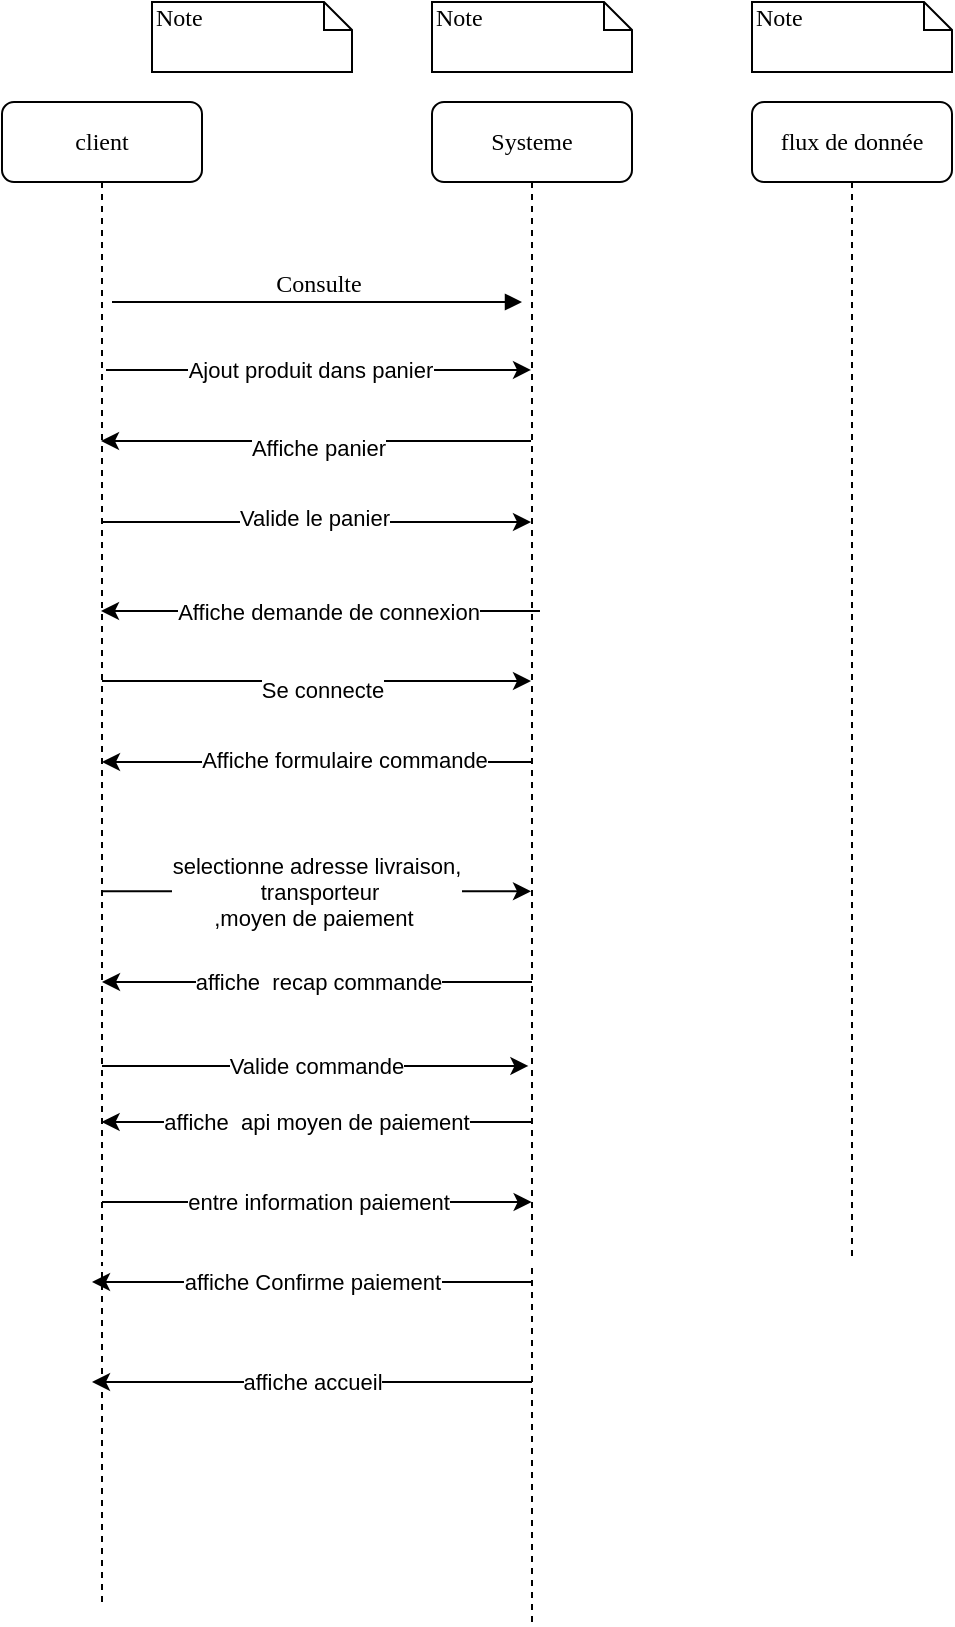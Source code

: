 <mxfile version="21.6.8" type="device">
  <diagram name="Page-1" id="13e1069c-82ec-6db2-03f1-153e76fe0fe0">
    <mxGraphModel dx="1600" dy="992" grid="1" gridSize="10" guides="1" tooltips="1" connect="1" arrows="1" fold="1" page="1" pageScale="1" pageWidth="1100" pageHeight="850" background="none" math="0" shadow="0">
      <root>
        <mxCell id="0" />
        <mxCell id="1" parent="0" />
        <mxCell id="7baba1c4bc27f4b0-2" value="Systeme" style="shape=umlLifeline;perimeter=lifelinePerimeter;whiteSpace=wrap;html=1;container=1;collapsible=0;recursiveResize=0;outlineConnect=0;rounded=1;shadow=0;comic=0;labelBackgroundColor=none;strokeWidth=1;fontFamily=Verdana;fontSize=12;align=center;" parent="1" vertex="1">
          <mxGeometry x="240" y="80" width="100" height="580" as="geometry" />
        </mxCell>
        <mxCell id="k2j7qPyU1NrfbDVfqrQW-33" value="selectionne adresse livraison,&lt;br&gt;&amp;nbsp;transporteur &lt;br&gt;,moyen de paiement&amp;nbsp;" style="endArrow=classic;html=1;rounded=0;" edge="1" parent="7baba1c4bc27f4b0-2">
          <mxGeometry width="50" height="50" relative="1" as="geometry">
            <mxPoint x="-165.19" y="394.66" as="sourcePoint" />
            <mxPoint x="49.5" y="394.66" as="targetPoint" />
          </mxGeometry>
        </mxCell>
        <mxCell id="k2j7qPyU1NrfbDVfqrQW-39" value="entre information paiement" style="endArrow=classic;html=1;rounded=0;" edge="1" parent="7baba1c4bc27f4b0-2" source="7baba1c4bc27f4b0-8">
          <mxGeometry width="50" height="50" relative="1" as="geometry">
            <mxPoint x="140" y="550" as="sourcePoint" />
            <mxPoint x="49.81" y="550.0" as="targetPoint" />
          </mxGeometry>
        </mxCell>
        <mxCell id="7baba1c4bc27f4b0-3" value="flux de donnée" style="shape=umlLifeline;perimeter=lifelinePerimeter;whiteSpace=wrap;html=1;container=1;collapsible=0;recursiveResize=0;outlineConnect=0;rounded=1;shadow=0;comic=0;labelBackgroundColor=none;strokeWidth=1;fontFamily=Verdana;fontSize=12;align=center;" parent="1" vertex="1">
          <mxGeometry x="400" y="80" width="100" height="580" as="geometry" />
        </mxCell>
        <mxCell id="7baba1c4bc27f4b0-8" value="client" style="shape=umlLifeline;perimeter=lifelinePerimeter;whiteSpace=wrap;html=1;container=1;collapsible=0;recursiveResize=0;outlineConnect=0;rounded=1;shadow=0;comic=0;labelBackgroundColor=none;strokeWidth=1;fontFamily=Verdana;fontSize=12;align=center;" parent="1" vertex="1">
          <mxGeometry x="25" y="80" width="100" height="580" as="geometry" />
        </mxCell>
        <mxCell id="k2j7qPyU1NrfbDVfqrQW-11" value="" style="endArrow=classic;html=1;rounded=0;" edge="1" parent="7baba1c4bc27f4b0-8" target="7baba1c4bc27f4b0-2">
          <mxGeometry width="50" height="50" relative="1" as="geometry">
            <mxPoint x="49.5" y="210" as="sourcePoint" />
            <mxPoint x="255" y="210" as="targetPoint" />
          </mxGeometry>
        </mxCell>
        <mxCell id="k2j7qPyU1NrfbDVfqrQW-12" value="Valide le panier" style="edgeLabel;html=1;align=center;verticalAlign=middle;resizable=0;points=[];" vertex="1" connectable="0" parent="k2j7qPyU1NrfbDVfqrQW-11">
          <mxGeometry x="-0.022" y="2" relative="1" as="geometry">
            <mxPoint x="1" as="offset" />
          </mxGeometry>
        </mxCell>
        <mxCell id="k2j7qPyU1NrfbDVfqrQW-13" value="" style="endArrow=classic;html=1;rounded=0;exitX=0.54;exitY=0.719;exitDx=0;exitDy=0;exitPerimeter=0;" edge="1" parent="7baba1c4bc27f4b0-8">
          <mxGeometry width="50" height="50" relative="1" as="geometry">
            <mxPoint x="269" y="254.5" as="sourcePoint" />
            <mxPoint x="49.5" y="254.5" as="targetPoint" />
          </mxGeometry>
        </mxCell>
        <mxCell id="k2j7qPyU1NrfbDVfqrQW-14" value="Affiche demande de connexion" style="edgeLabel;html=1;align=center;verticalAlign=middle;resizable=0;points=[];" vertex="1" connectable="0" parent="k2j7qPyU1NrfbDVfqrQW-13">
          <mxGeometry x="-0.034" relative="1" as="geometry">
            <mxPoint as="offset" />
          </mxGeometry>
        </mxCell>
        <mxCell id="k2j7qPyU1NrfbDVfqrQW-15" value="" style="endArrow=classic;html=1;rounded=0;exitX=0.5;exitY=0.807;exitDx=0;exitDy=0;exitPerimeter=0;" edge="1" parent="7baba1c4bc27f4b0-8">
          <mxGeometry width="50" height="50" relative="1" as="geometry">
            <mxPoint x="50" y="289.5" as="sourcePoint" />
            <mxPoint x="264.5" y="289.5" as="targetPoint" />
          </mxGeometry>
        </mxCell>
        <mxCell id="k2j7qPyU1NrfbDVfqrQW-16" value="Se connecte" style="edgeLabel;html=1;align=center;verticalAlign=middle;resizable=0;points=[];" vertex="1" connectable="0" parent="k2j7qPyU1NrfbDVfqrQW-15">
          <mxGeometry x="0.026" y="-4" relative="1" as="geometry">
            <mxPoint as="offset" />
          </mxGeometry>
        </mxCell>
        <mxCell id="k2j7qPyU1NrfbDVfqrQW-17" value="" style="endArrow=classic;html=1;rounded=0;" edge="1" parent="7baba1c4bc27f4b0-8" target="7baba1c4bc27f4b0-8">
          <mxGeometry width="50" height="50" relative="1" as="geometry">
            <mxPoint x="265" y="330" as="sourcePoint" />
            <mxPoint x="55" y="330" as="targetPoint" />
          </mxGeometry>
        </mxCell>
        <mxCell id="k2j7qPyU1NrfbDVfqrQW-18" value="Affiche formulaire commande" style="edgeLabel;html=1;align=center;verticalAlign=middle;resizable=0;points=[];" vertex="1" connectable="0" parent="k2j7qPyU1NrfbDVfqrQW-17">
          <mxGeometry x="-0.124" y="-1" relative="1" as="geometry">
            <mxPoint as="offset" />
          </mxGeometry>
        </mxCell>
        <mxCell id="7baba1c4bc27f4b0-11" value="Consulte" style="html=1;verticalAlign=bottom;endArrow=block;entryX=0;entryY=0;labelBackgroundColor=none;fontFamily=Verdana;fontSize=12;edgeStyle=elbowEdgeStyle;elbow=vertical;" parent="1" edge="1">
          <mxGeometry relative="1" as="geometry">
            <mxPoint x="80" y="180" as="sourcePoint" />
            <mxPoint x="285" y="180" as="targetPoint" />
          </mxGeometry>
        </mxCell>
        <mxCell id="7baba1c4bc27f4b0-40" value="Note" style="shape=note;whiteSpace=wrap;html=1;size=14;verticalAlign=top;align=left;spacingTop=-6;rounded=0;shadow=0;comic=0;labelBackgroundColor=none;strokeWidth=1;fontFamily=Verdana;fontSize=12" parent="1" vertex="1">
          <mxGeometry x="100" y="30" width="100" height="35" as="geometry" />
        </mxCell>
        <mxCell id="7baba1c4bc27f4b0-41" value="Note" style="shape=note;whiteSpace=wrap;html=1;size=14;verticalAlign=top;align=left;spacingTop=-6;rounded=0;shadow=0;comic=0;labelBackgroundColor=none;strokeWidth=1;fontFamily=Verdana;fontSize=12" parent="1" vertex="1">
          <mxGeometry x="240" y="30" width="100" height="35" as="geometry" />
        </mxCell>
        <mxCell id="7baba1c4bc27f4b0-42" value="Note" style="shape=note;whiteSpace=wrap;html=1;size=14;verticalAlign=top;align=left;spacingTop=-6;rounded=0;shadow=0;comic=0;labelBackgroundColor=none;strokeWidth=1;fontFamily=Verdana;fontSize=12" parent="1" vertex="1">
          <mxGeometry x="400" y="30" width="100" height="35" as="geometry" />
        </mxCell>
        <mxCell id="k2j7qPyU1NrfbDVfqrQW-8" value="" style="endArrow=classic;html=1;rounded=0;" edge="1" parent="1">
          <mxGeometry width="50" height="50" relative="1" as="geometry">
            <mxPoint x="289.5" y="249.5" as="sourcePoint" />
            <mxPoint x="74.5" y="249.5" as="targetPoint" />
            <Array as="points">
              <mxPoint x="170" y="249.5" />
            </Array>
          </mxGeometry>
        </mxCell>
        <mxCell id="k2j7qPyU1NrfbDVfqrQW-9" value="Affiche panier" style="edgeLabel;html=1;align=center;verticalAlign=middle;resizable=0;points=[];" vertex="1" connectable="0" parent="k2j7qPyU1NrfbDVfqrQW-8">
          <mxGeometry y="3" relative="1" as="geometry">
            <mxPoint x="1" as="offset" />
          </mxGeometry>
        </mxCell>
        <mxCell id="k2j7qPyU1NrfbDVfqrQW-25" value="" style="endArrow=none;dashed=1;html=1;rounded=0;" edge="1" parent="1" target="7baba1c4bc27f4b0-8">
          <mxGeometry width="50" height="50" relative="1" as="geometry">
            <mxPoint x="75" y="830" as="sourcePoint" />
            <mxPoint x="570" y="620" as="targetPoint" />
          </mxGeometry>
        </mxCell>
        <mxCell id="k2j7qPyU1NrfbDVfqrQW-26" value="" style="endArrow=none;dashed=1;html=1;rounded=0;" edge="1" parent="1" target="7baba1c4bc27f4b0-2">
          <mxGeometry width="50" height="50" relative="1" as="geometry">
            <mxPoint x="290" y="840" as="sourcePoint" />
            <mxPoint x="570" y="740" as="targetPoint" />
          </mxGeometry>
        </mxCell>
        <mxCell id="k2j7qPyU1NrfbDVfqrQW-28" value="" style="endArrow=classic;html=1;rounded=0;exitX=0.52;exitY=0.231;exitDx=0;exitDy=0;exitPerimeter=0;" edge="1" parent="1" source="7baba1c4bc27f4b0-8" target="7baba1c4bc27f4b0-2">
          <mxGeometry width="50" height="50" relative="1" as="geometry">
            <mxPoint x="520" y="310" as="sourcePoint" />
            <mxPoint x="570" y="260" as="targetPoint" />
          </mxGeometry>
        </mxCell>
        <mxCell id="k2j7qPyU1NrfbDVfqrQW-29" value="Ajout produit dans panier" style="edgeLabel;html=1;align=center;verticalAlign=middle;resizable=0;points=[];" vertex="1" connectable="0" parent="k2j7qPyU1NrfbDVfqrQW-28">
          <mxGeometry x="-0.04" relative="1" as="geometry">
            <mxPoint as="offset" />
          </mxGeometry>
        </mxCell>
        <mxCell id="k2j7qPyU1NrfbDVfqrQW-36" value="affiche&amp;nbsp; recap commande" style="endArrow=classic;html=1;rounded=0;" edge="1" parent="1" target="7baba1c4bc27f4b0-8">
          <mxGeometry width="50" height="50" relative="1" as="geometry">
            <mxPoint x="290" y="520" as="sourcePoint" />
            <mxPoint x="430" y="470" as="targetPoint" />
          </mxGeometry>
        </mxCell>
        <mxCell id="k2j7qPyU1NrfbDVfqrQW-37" value="Valide commande" style="endArrow=classic;html=1;rounded=0;entryX=0.482;entryY=0.831;entryDx=0;entryDy=0;entryPerimeter=0;" edge="1" parent="1" source="7baba1c4bc27f4b0-8" target="7baba1c4bc27f4b0-2">
          <mxGeometry width="50" height="50" relative="1" as="geometry">
            <mxPoint x="380" y="520" as="sourcePoint" />
            <mxPoint x="430" y="470" as="targetPoint" />
          </mxGeometry>
        </mxCell>
        <mxCell id="k2j7qPyU1NrfbDVfqrQW-38" value="affiche&amp;nbsp; api moyen de paiement" style="endArrow=classic;html=1;rounded=0;" edge="1" parent="1">
          <mxGeometry width="50" height="50" relative="1" as="geometry">
            <mxPoint x="289.5" y="590.0" as="sourcePoint" />
            <mxPoint x="74.81" y="590.0" as="targetPoint" />
          </mxGeometry>
        </mxCell>
        <mxCell id="k2j7qPyU1NrfbDVfqrQW-40" value="affiche Confirme paiement" style="endArrow=classic;html=1;rounded=0;" edge="1" parent="1">
          <mxGeometry width="50" height="50" relative="1" as="geometry">
            <mxPoint x="290" y="670" as="sourcePoint" />
            <mxPoint x="70" y="670" as="targetPoint" />
          </mxGeometry>
        </mxCell>
        <mxCell id="k2j7qPyU1NrfbDVfqrQW-42" value="affiche accueil" style="endArrow=classic;html=1;rounded=0;" edge="1" parent="1">
          <mxGeometry width="50" height="50" relative="1" as="geometry">
            <mxPoint x="290" y="720" as="sourcePoint" />
            <mxPoint x="70" y="720" as="targetPoint" />
          </mxGeometry>
        </mxCell>
      </root>
    </mxGraphModel>
  </diagram>
</mxfile>
